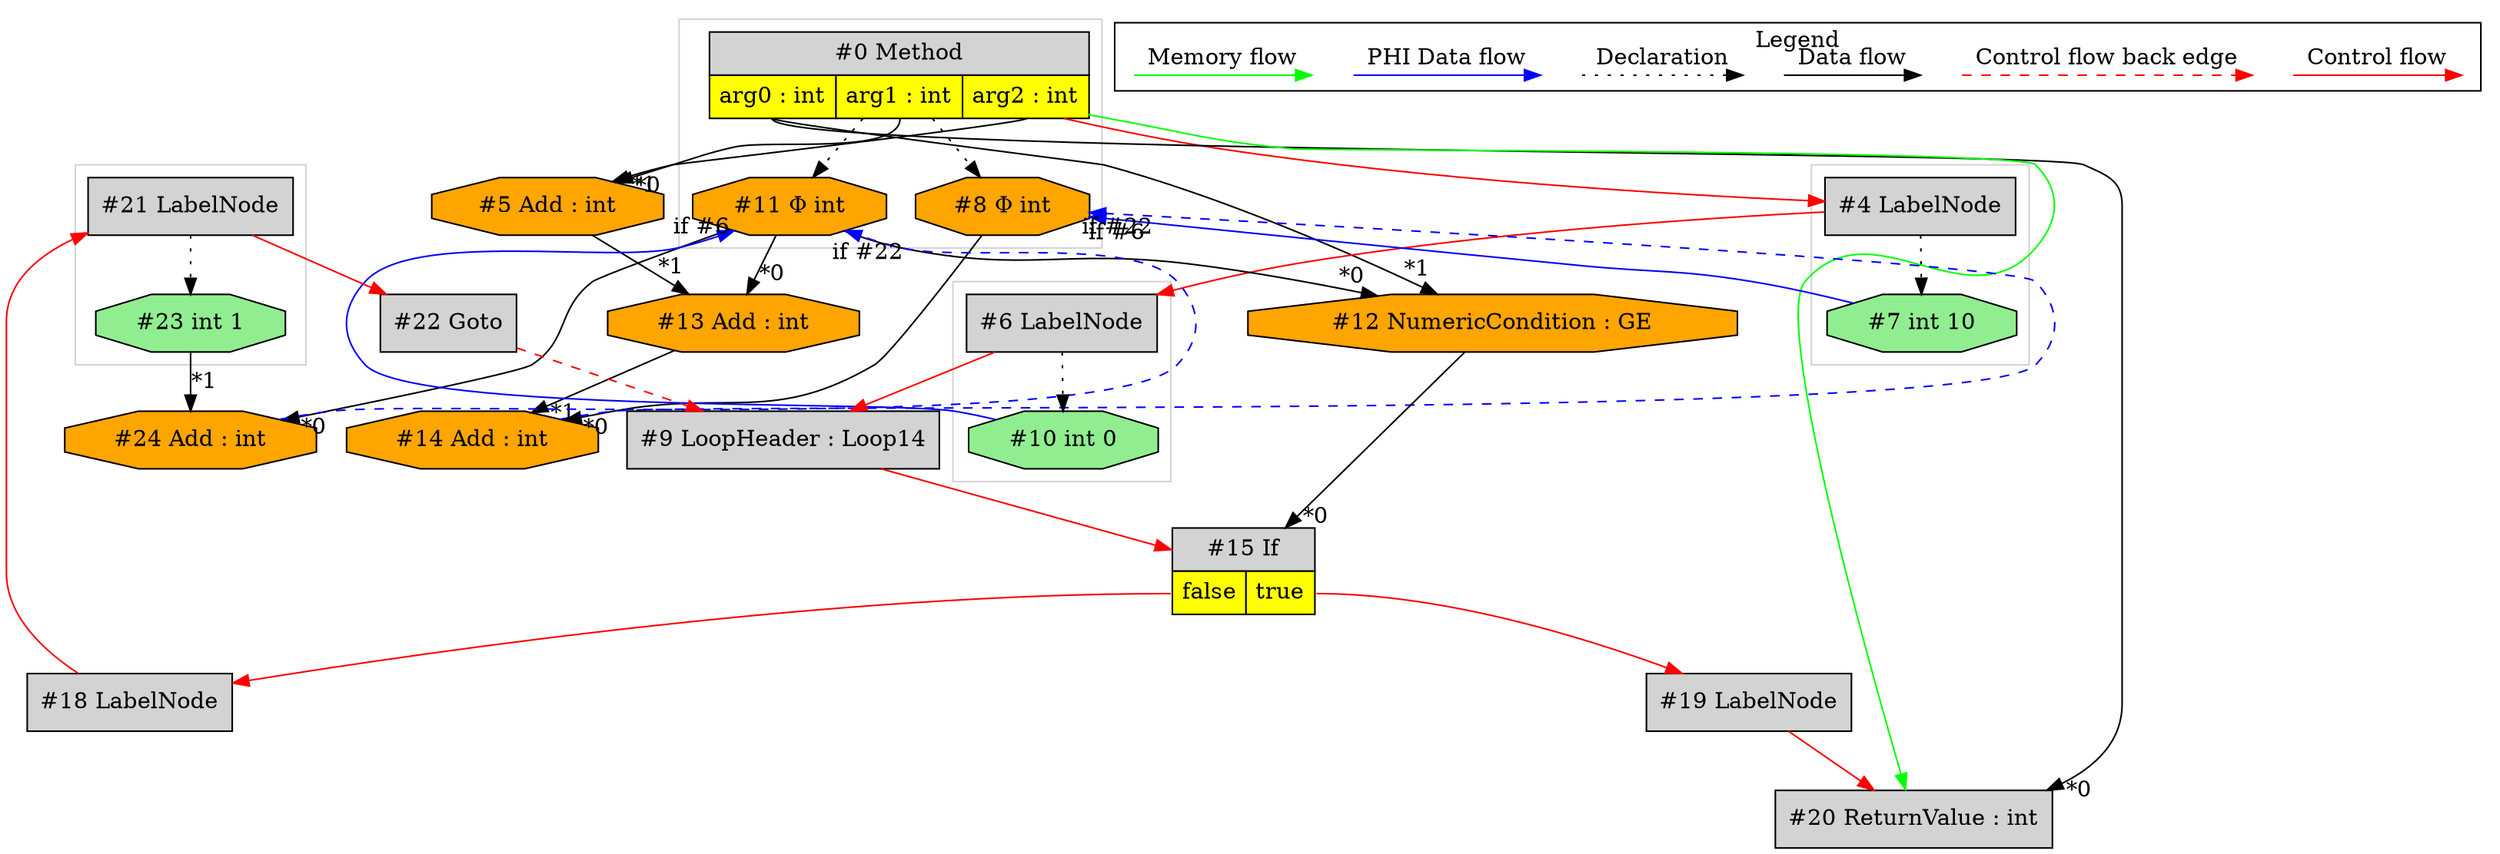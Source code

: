 digraph {
 ordering="in";
 node0[margin="0", label=<<table border="0" cellborder="1" cellspacing="0" cellpadding="5"><tr><td colspan="3">#0 Method</td></tr><tr><td port="prj1" bgcolor="yellow">arg0 : int</td><td port="prj2" bgcolor="yellow">arg1 : int</td><td port="prj3" bgcolor="yellow">arg2 : int</td></tr></table>>,shape=none, fillcolor=lightgrey, style=filled];
 node4[label="#4 LabelNode",shape=box, fillcolor=lightgrey, style=filled];
 node0 -> node4[labeldistance=2, color=red, fontcolor=red];
 node7[label="#7 int 10",shape=octagon, fillcolor=lightgreen, style=filled];
 node4 -> node7[style=dotted];
 node8[label="#8 Φ int",shape=octagon, fillcolor=orange, style=filled];
 node0 -> node8[style=dotted];
 node7 -> node8[headlabel="if #6", labeldistance=2, color=blue, constraint=false];
 node14 -> node8[headlabel="if #22", labeldistance=2, color=blue, constraint=false, style=dashed];
 node14[label="#14 Add : int",shape=octagon, fillcolor=orange, style=filled];
 node8 -> node14[headlabel="*0", labeldistance=2];
 node13 -> node14[headlabel="*1", labeldistance=2];
 node13[label="#13 Add : int",shape=octagon, fillcolor=orange, style=filled];
 node11 -> node13[headlabel="*0", labeldistance=2];
 node5 -> node13[headlabel="*1", labeldistance=2];
 node5[label="#5 Add : int",shape=octagon, fillcolor=orange, style=filled];
 node0:prj2 -> node5[headlabel="*0", labeldistance=2];
 node0:prj3 -> node5[headlabel="*1", labeldistance=2];
 node11[label="#11 Φ int",shape=octagon, fillcolor=orange, style=filled];
 node0 -> node11[style=dotted];
 node10 -> node11[headlabel="if #6", labeldistance=2, color=blue, constraint=false];
 node24 -> node11[headlabel="if #22", labeldistance=2, color=blue, constraint=false, style=dashed];
 node24[label="#24 Add : int",shape=octagon, fillcolor=orange, style=filled];
 node11 -> node24[headlabel="*0", labeldistance=2];
 node23 -> node24[headlabel="*1", labeldistance=2];
 node23[label="#23 int 1",shape=octagon, fillcolor=lightgreen, style=filled];
 node21 -> node23[style=dotted];
 node21[label="#21 LabelNode",shape=box, fillcolor=lightgrey, style=filled];
 node18 -> node21[labeldistance=2, color=red, fontcolor=red];
 node18[label="#18 LabelNode",shape=box, fillcolor=lightgrey, style=filled];
 node15:prj16 -> node18[labeldistance=2, color=red, fontcolor=red];
 node15[margin="0", label=<<table border="0" cellborder="1" cellspacing="0" cellpadding="5"><tr><td colspan="2">#15 If</td></tr><tr><td port="prj16" bgcolor="yellow">false</td><td port="prj17" bgcolor="yellow">true</td></tr></table>>,shape=none, fillcolor=lightgrey, style=filled];
 node12 -> node15[headlabel="*0", labeldistance=2];
 node9 -> node15[labeldistance=2, color=red, fontcolor=red];
 node9[label="#9 LoopHeader : Loop14",shape=box, fillcolor=lightgrey, style=filled];
 node6 -> node9[labeldistance=2, color=red, fontcolor=red];
 node22 -> node9[labeldistance=2, color=red, fontcolor=red, style=dashed];
 node22[label="#22 Goto",shape=box, fillcolor=lightgrey, style=filled];
 node21 -> node22[labeldistance=2, color=red, fontcolor=red];
 node6[label="#6 LabelNode",shape=box, fillcolor=lightgrey, style=filled];
 node4 -> node6[labeldistance=2, color=red, fontcolor=red];
 node10[label="#10 int 0",shape=octagon, fillcolor=lightgreen, style=filled];
 node6 -> node10[style=dotted];
 node12[label="#12 NumericCondition : GE",shape=octagon, fillcolor=orange, style=filled];
 node11 -> node12[headlabel="*0", labeldistance=2];
 node0:prj1 -> node12[headlabel="*1", labeldistance=2];
 node20[label="#20 ReturnValue : int",shape=box, fillcolor=lightgrey, style=filled];
 node0:prj1 -> node20[headlabel="*0", labeldistance=2];
 node19 -> node20[labeldistance=2, color=red, fontcolor=red];
 node0 -> node20[labeldistance=2, color=green, constraint=false];
 node19[label="#19 LabelNode",shape=box, fillcolor=lightgrey, style=filled];
 node15:prj17 -> node19[labeldistance=2, color=red, fontcolor=red];
 subgraph cluster_0 {
  color=lightgray;
  node0;
  node8;
  node11;
 }
 subgraph cluster_1 {
  color=lightgray;
  node6;
  node10;
 }
 subgraph cluster_2 {
  color=lightgray;
  node21;
  node23;
 }
 subgraph cluster_3 {
  color=lightgray;
  node4;
  node7;
 }
 subgraph cluster_000 {
  label = "Legend";
  node [shape=point]
  {
   rank=same;
   c0 [style = invis];
   c1 [style = invis];
   c2 [style = invis];
   c3 [style = invis];
   d0 [style = invis];
   d1 [style = invis];
   d2 [style = invis];
   d3 [style = invis];
   d4 [style = invis];
   d5 [style = invis];
   d6 [style = invis];
   d7 [style = invis];
  }
  c0 -> c1 [label="Control flow", style=solid, color=red]
  c2 -> c3 [label="Control flow back edge", style=dashed, color=red]
  d0 -> d1 [label="Data flow"]
  d2 -> d3 [label="Declaration", style=dotted]
  d4 -> d5 [label="PHI Data flow", color=blue]
  d6 -> d7 [label="Memory flow", color=green]
 }

}
